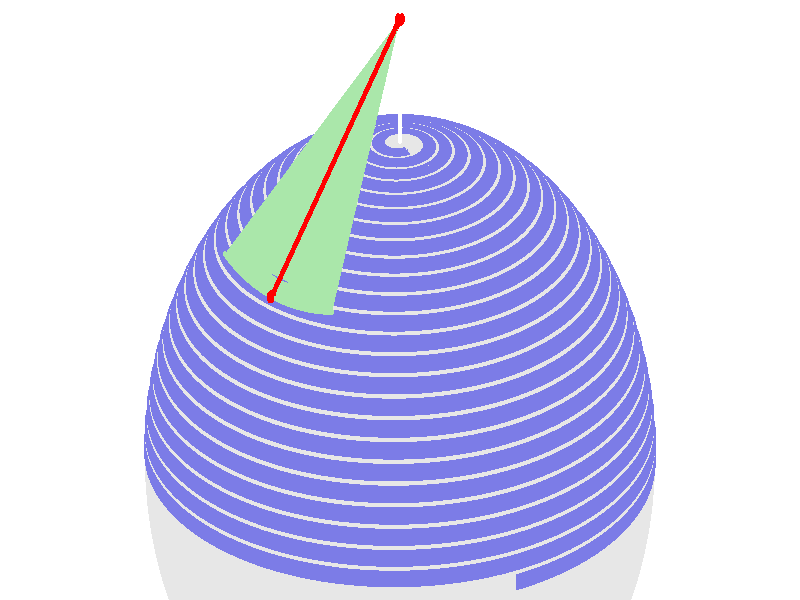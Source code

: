 //
// schale.pov -- 
//
// (c) 2022 Prof Dr Andreas Müller, OST Ostschweizer Fachhochschule
//
#version 3.7;
#include "colors.inc"

#declare O = <0,0,0>;

global_settings {
	assumed_gamma 1
}

#declare imagescale = 0.036;

camera {
        location <40, 20, -20>
        look_at <0, 0.5, 0>
        right 16/9 * x * imagescale
        up y * imagescale
}

light_source {
        <10, 10, -40> color White
        area_light <1,0,0> <0,0,1>, 10, 10
        adaptive 1
        jitter
}

sky_sphere {
        pigment {
                color rgb<1,1,1>
        }
}

sphere {
	<0, 0, 0>, 1
	pigment {
		color rgb<0.8,0.8,0.8>
	}
	finish {
		specular 0.95
		metallic
	}
}

#declare stripcolor = rgb<0.2,0.2,0.8>;

#declare R = 1.002;

#macro punkt(phi,theta)
R * < cos(phi) * cos(theta), sin(theta), sin(phi) * cos(theta) > 
#end

#declare N = 24;
#declare thetaphi = 0.01;
#declare thetawidth = pi * 0.008;
#declare theta = function(phi) { phi * thetaphi }

#declare axisdiameter = 0.007;

cylinder {
	< 0, -2, 0>, < 0, 2, 0>, axisdiameter
	pigment {
		color White
	}
	finish {
		specular 0.95
		metallic
	}
}

#declare curvaturecircle = 0.008;
#declare curvaturecirclecolor = rgb<0.4,0.8,0.4>;

#declare phit = 12.8 * 2 * pi;
#declare P = punkt(phit, theta(phit));
#declare Q = <0, R / sin(theta(phit)), 0>;

#declare e1 = vnormalize(P - Q) / tan(theta(phit));
#declare e2 = vnormalize(vcross(e1, <0,1,0>)) / tan(theta(phit));
#declare psimin = -0.1 * pi;
#declare psimax = 0.1 * pi;
#declare psistep = (psimax - psimin) / 30;

union {
	#declare psi = psimin;
	#declare K = Q + cos(psi) * e1 + sin(psi) * e2;
	#while (psi < psimax - psistep/2)
		sphere { K, curvaturecircle }
		#declare psi = psi + psistep;
		#declare K2 = Q + cos(psi) * e1 + sin(psi) * e2;
		cylinder { K, K2, curvaturecircle }
		#declare K = K2;
	#end
	sphere { K, curvaturecircle }
	pigment {
		color curvaturecirclecolor
	}
	finish {
		specular 0.95
		metallic
	}
}

object {
	mesh {
		#declare psi = psimin;
		#declare K = Q + cos(psi) * e1 + sin(psi) * e2;
		#while (psi < psimax - psistep/2)
			#declare psi = psi + psistep;
			#declare K2 = Q + cos(psi) * e1 + sin(psi) * e2;
			triangle { K, K2, Q }
			#declare K = K2;
		#end
	}
	pigment {
		color rgbt<0.4,0.8,0.4,0.5>
	}
	finish {
		specular 0.95
		metallic
	}
}

union {
	sphere { P, 0.02 }
	sphere { Q, 0.02 }
	cylinder { P, Q, 0.01 }
	pigment {
		color Red
	}
	finish {
		specular 0.95
		metallic
	}
}

#declare phisteps = 300;
#declare phistep = 2 * pi / phisteps;
#declare phimin = 0;
#declare phimax = N * 2 * pi;

object {
	mesh {
		#declare phi = phimin;
		#declare Poben = punkt(phi, theta(phi) + thetawidth);
		#declare Punten = punkt(phi, theta(phi) - thetawidth);
		triangle { O, Punten, Poben }
		#while (phi < phimax - phistep/2)
			#declare phi = phi + phistep;
			#declare Poben2 = punkt(phi, theta(phi) + thetawidth);
			#declare Punten2 = punkt(phi, theta(phi) - thetawidth);
			triangle { O, Punten, Punten2 }
			triangle { O, Poben, Poben2 }
			triangle { Punten, Punten2, Poben }
			triangle { Punten2, Poben2, Poben }
			#declare Poben = Poben2;
			#declare Punten = Punten2;
		#end
		triangle { O, Punten, Poben }
	}
	pigment {
		color stripcolor
	}
	finish {
		specular 0.8
		metallic
	}
}

union {
	#declare phi = phimin;
	#declare P = punkt(phi, theta(phi));
	#while (phi < phimax - phistep/2)
		sphere { P, 0.003 }
		#declare phi = phi + phistep;
		#declare P2 = punkt(phi, theta(phi));
		cylinder { P, P2, 0.003 }
		#declare P = P2;
	#end
	sphere { P, 0.003 }
	pigment {
		color stripcolor
	}
	finish {
		specular 0.8
		metallic
	}
}
